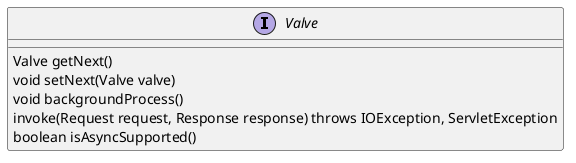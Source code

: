 @startuml

interface Valve{
   Valve getNext()
   void setNext(Valve valve)
   void backgroundProcess()
   invoke(Request request, Response response) throws IOException, ServletException
   boolean isAsyncSupported()
}

@enduml